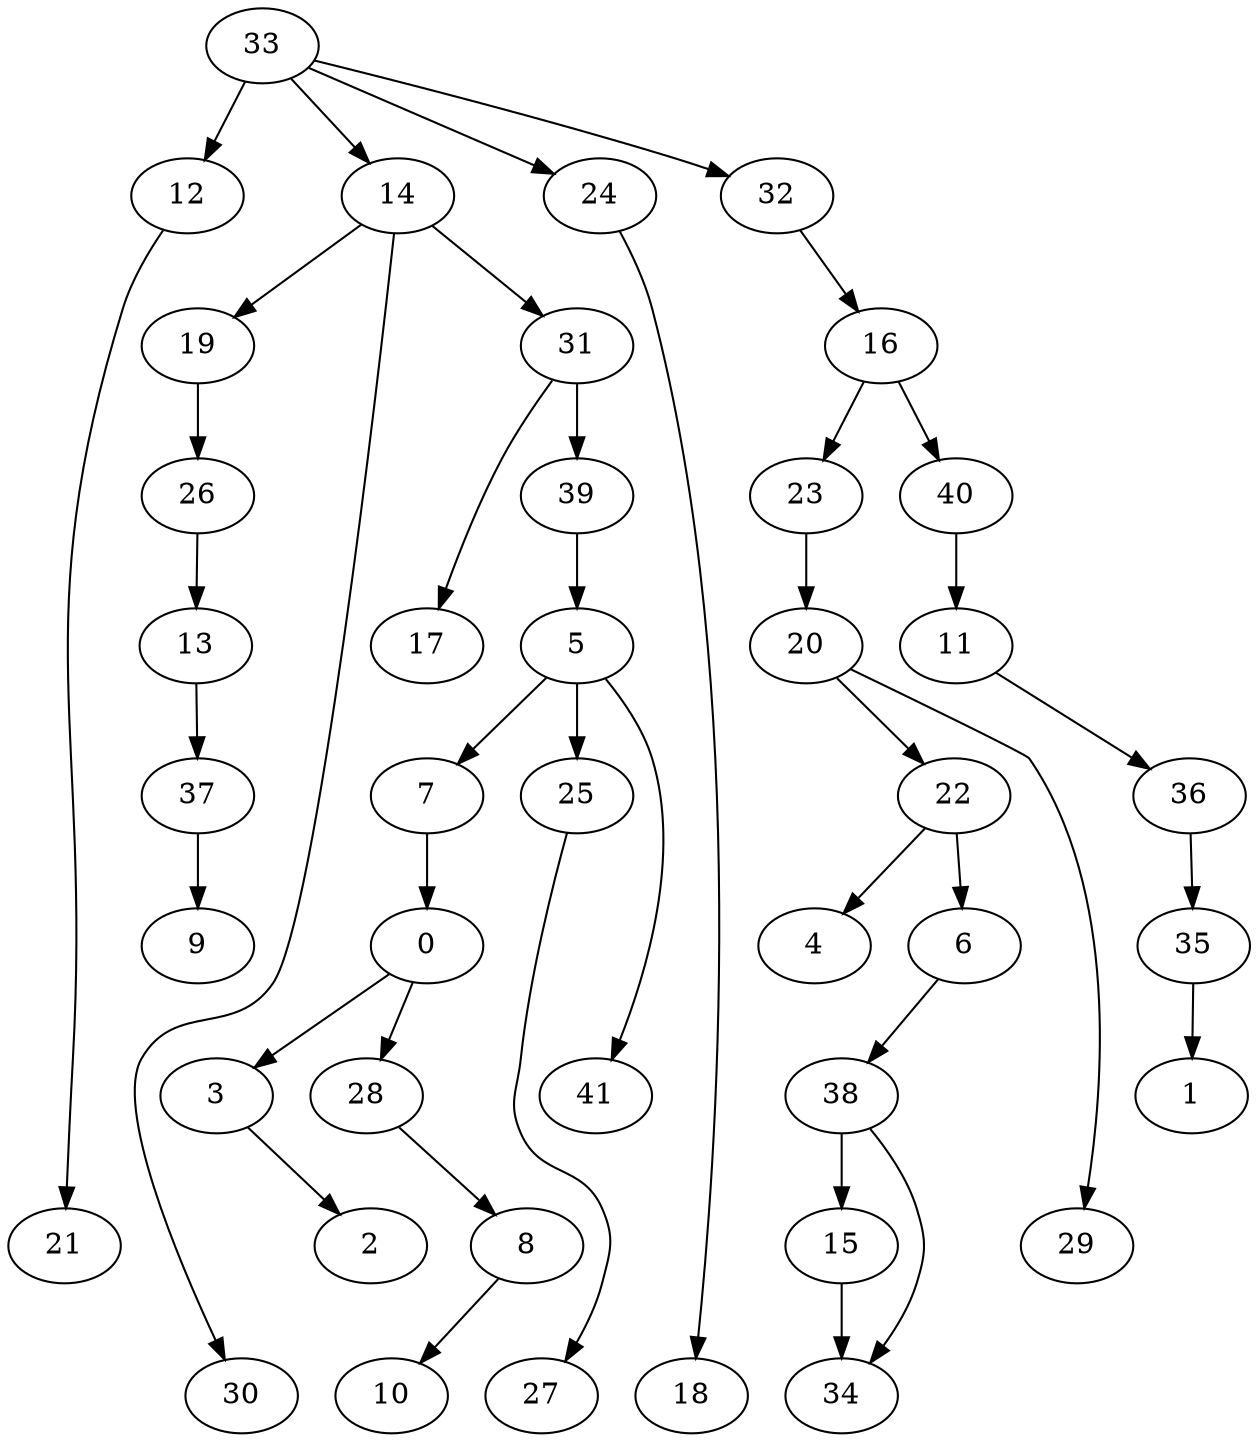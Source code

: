 digraph g {
0;
1;
2;
3;
4;
5;
6;
7;
8;
9;
10;
11;
12;
13;
14;
15;
16;
17;
18;
19;
20;
21;
22;
23;
24;
25;
26;
27;
28;
29;
30;
31;
32;
33;
34;
35;
36;
37;
38;
39;
40;
41;
0 -> 3 [weight=0];
0 -> 28 [weight=0];
3 -> 2 [weight=0];
5 -> 41 [weight=0];
5 -> 7 [weight=0];
5 -> 25 [weight=0];
6 -> 38 [weight=0];
7 -> 0 [weight=0];
8 -> 10 [weight=0];
11 -> 36 [weight=0];
12 -> 21 [weight=0];
13 -> 37 [weight=0];
14 -> 19 [weight=0];
14 -> 30 [weight=0];
14 -> 31 [weight=0];
15 -> 34 [weight=0];
16 -> 23 [weight=0];
16 -> 40 [weight=0];
19 -> 26 [weight=0];
20 -> 22 [weight=0];
20 -> 29 [weight=0];
22 -> 6 [weight=0];
22 -> 4 [weight=0];
23 -> 20 [weight=0];
24 -> 18 [weight=0];
25 -> 27 [weight=0];
26 -> 13 [weight=0];
28 -> 8 [weight=0];
31 -> 39 [weight=1];
31 -> 17 [weight=0];
32 -> 16 [weight=0];
33 -> 12 [weight=0];
33 -> 14 [weight=0];
33 -> 24 [weight=0];
33 -> 32 [weight=0];
35 -> 1 [weight=0];
36 -> 35 [weight=0];
37 -> 9 [weight=0];
38 -> 15 [weight=1];
38 -> 34 [weight=0];
39 -> 5 [weight=1];
40 -> 11 [weight=0];
}
